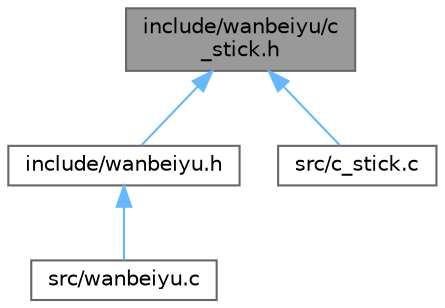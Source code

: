 digraph "include/wanbeiyu/c_stick.h"
{
 // LATEX_PDF_SIZE
  bgcolor="transparent";
  edge [fontname=Helvetica,fontsize=10,labelfontname=Helvetica,labelfontsize=10];
  node [fontname=Helvetica,fontsize=10,shape=box,height=0.2,width=0.4];
  Node1 [id="Node000001",label="include/wanbeiyu/c\l_stick.h",height=0.2,width=0.4,color="gray40", fillcolor="grey60", style="filled", fontcolor="black",tooltip=" "];
  Node1 -> Node2 [id="edge1_Node000001_Node000002",dir="back",color="steelblue1",style="solid",tooltip=" "];
  Node2 [id="Node000002",label="include/wanbeiyu.h",height=0.2,width=0.4,color="grey40", fillcolor="white", style="filled",URL="$wanbeiyu_8h.html",tooltip=" "];
  Node2 -> Node3 [id="edge2_Node000002_Node000003",dir="back",color="steelblue1",style="solid",tooltip=" "];
  Node3 [id="Node000003",label="src/wanbeiyu.c",height=0.2,width=0.4,color="grey40", fillcolor="white", style="filled",URL="$wanbeiyu_8c.html",tooltip=" "];
  Node1 -> Node4 [id="edge3_Node000001_Node000004",dir="back",color="steelblue1",style="solid",tooltip=" "];
  Node4 [id="Node000004",label="src/c_stick.c",height=0.2,width=0.4,color="grey40", fillcolor="white", style="filled",URL="$c__stick_8c.html",tooltip=" "];
}
